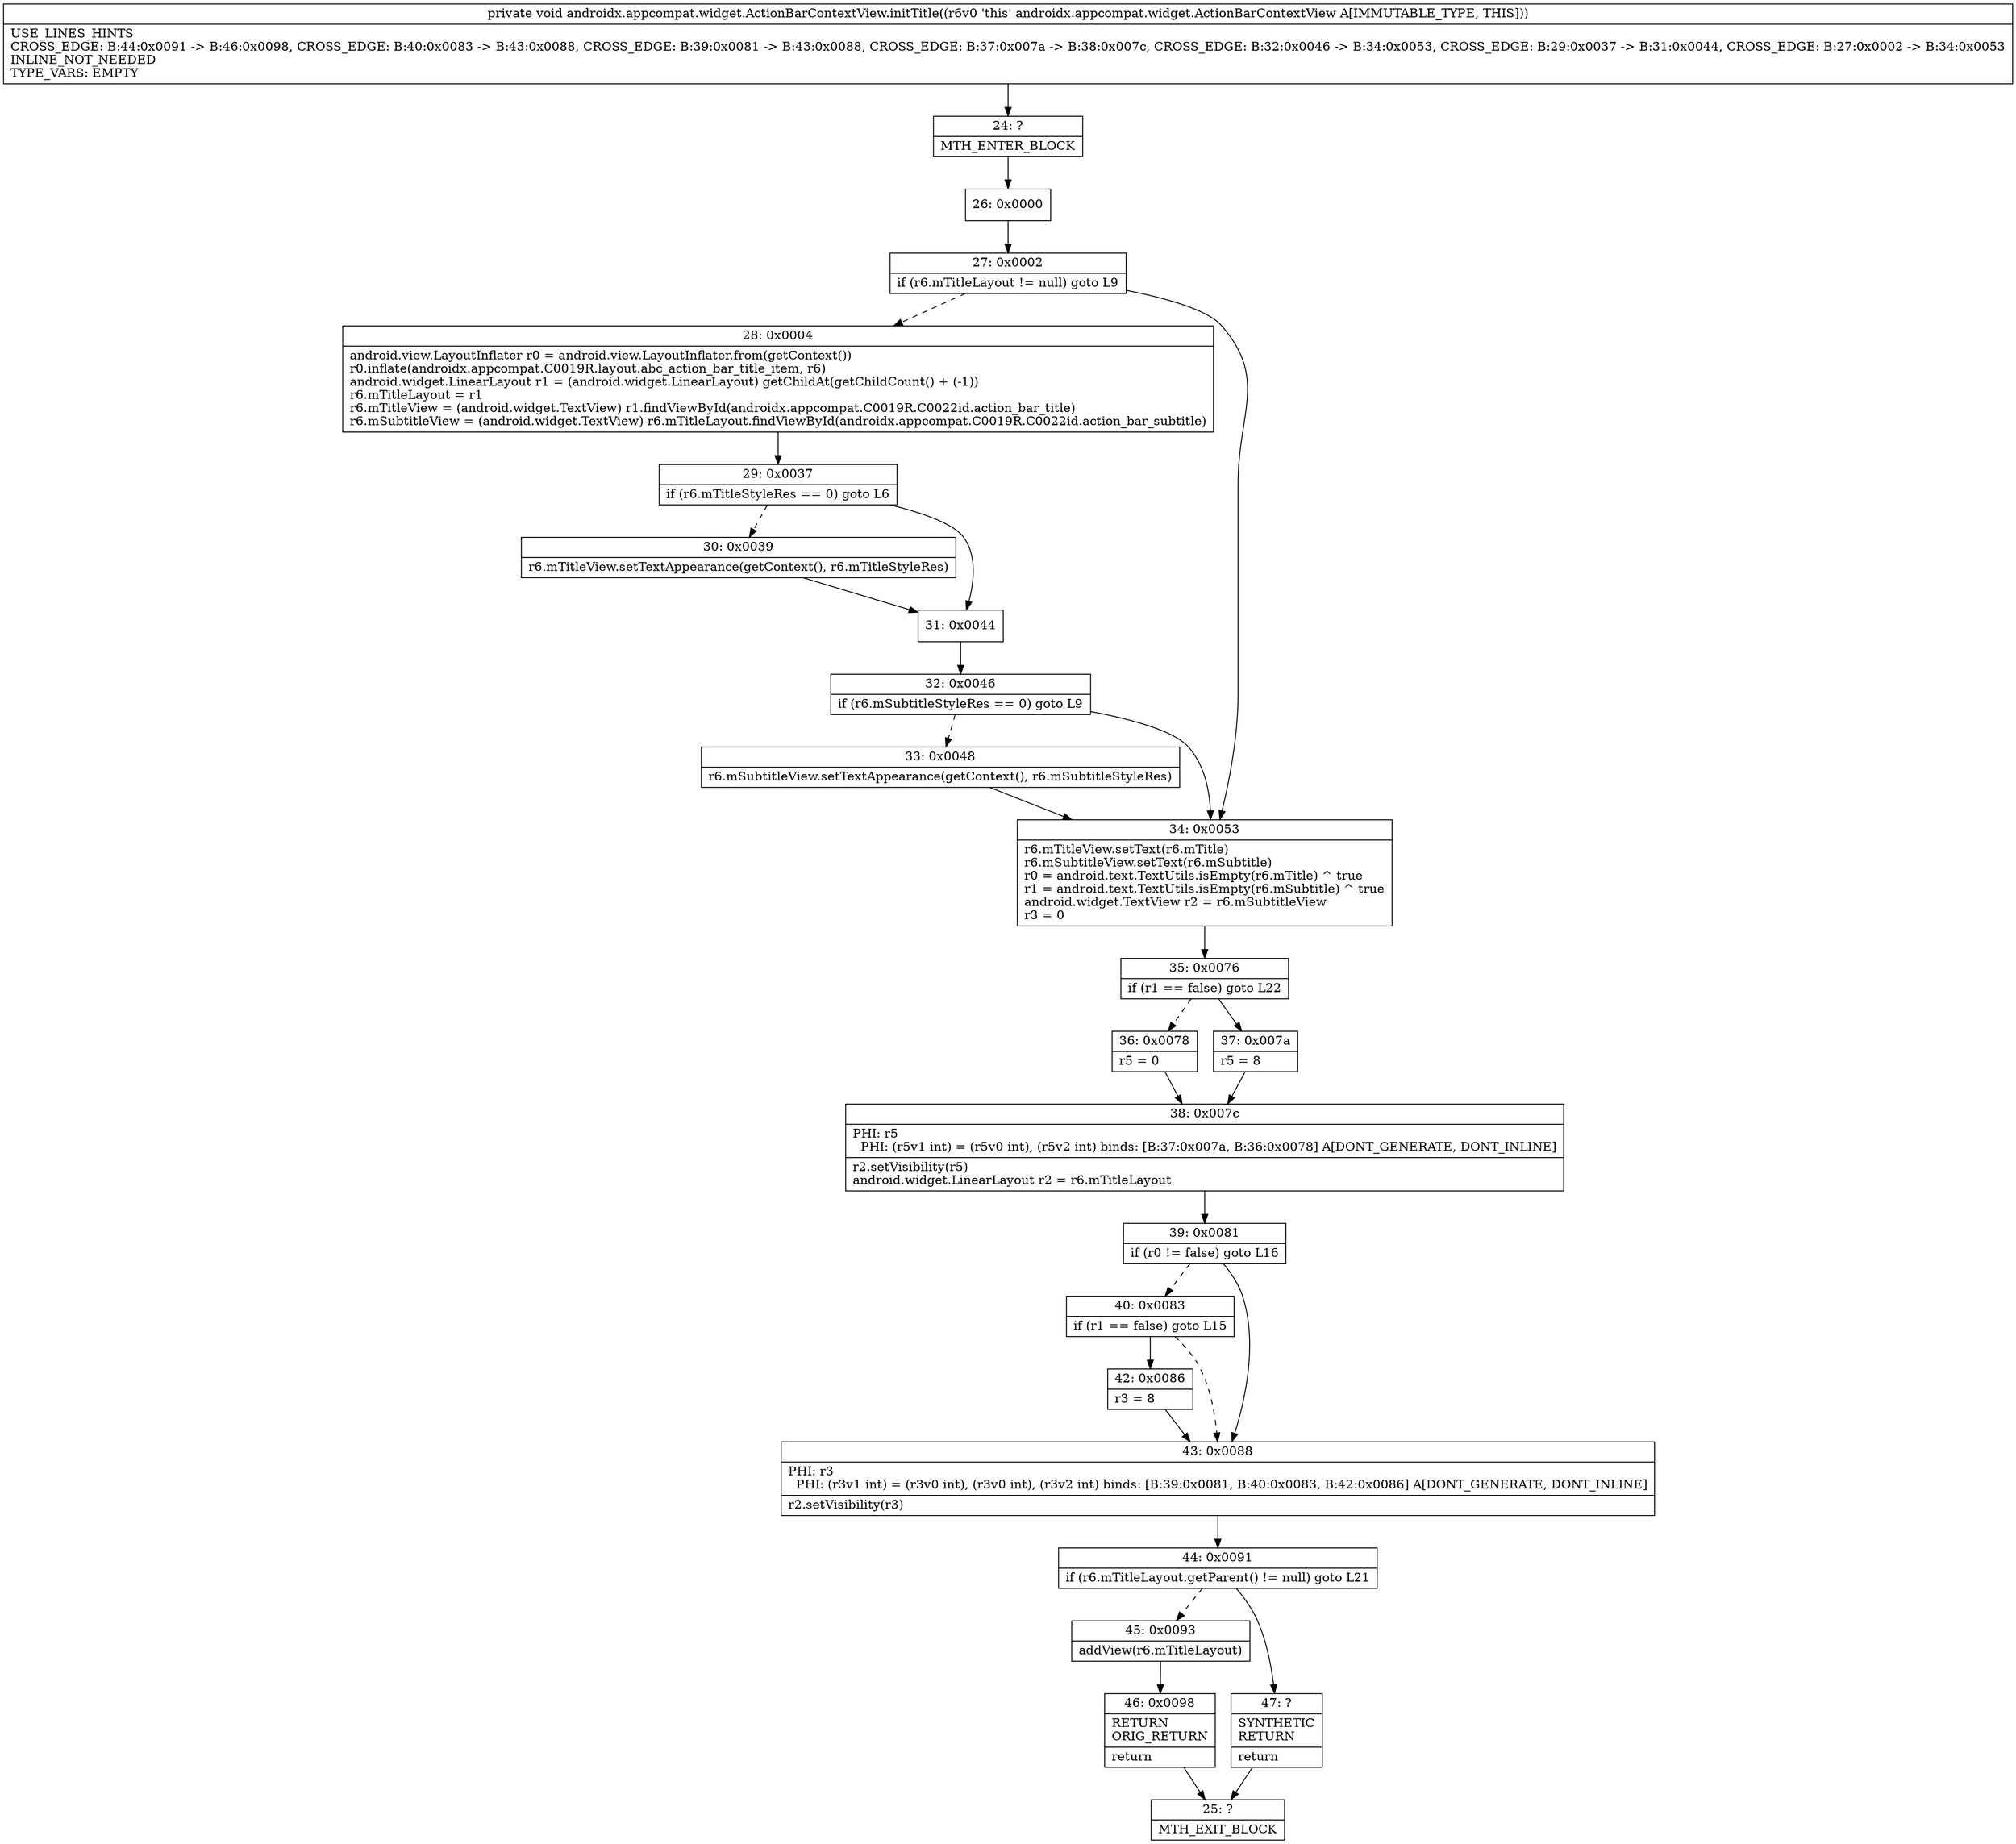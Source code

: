 digraph "CFG forandroidx.appcompat.widget.ActionBarContextView.initTitle()V" {
Node_24 [shape=record,label="{24\:\ ?|MTH_ENTER_BLOCK\l}"];
Node_26 [shape=record,label="{26\:\ 0x0000}"];
Node_27 [shape=record,label="{27\:\ 0x0002|if (r6.mTitleLayout != null) goto L9\l}"];
Node_28 [shape=record,label="{28\:\ 0x0004|android.view.LayoutInflater r0 = android.view.LayoutInflater.from(getContext())\lr0.inflate(androidx.appcompat.C0019R.layout.abc_action_bar_title_item, r6)\landroid.widget.LinearLayout r1 = (android.widget.LinearLayout) getChildAt(getChildCount() + (\-1))\lr6.mTitleLayout = r1\lr6.mTitleView = (android.widget.TextView) r1.findViewById(androidx.appcompat.C0019R.C0022id.action_bar_title)\lr6.mSubtitleView = (android.widget.TextView) r6.mTitleLayout.findViewById(androidx.appcompat.C0019R.C0022id.action_bar_subtitle)\l}"];
Node_29 [shape=record,label="{29\:\ 0x0037|if (r6.mTitleStyleRes == 0) goto L6\l}"];
Node_30 [shape=record,label="{30\:\ 0x0039|r6.mTitleView.setTextAppearance(getContext(), r6.mTitleStyleRes)\l}"];
Node_31 [shape=record,label="{31\:\ 0x0044}"];
Node_32 [shape=record,label="{32\:\ 0x0046|if (r6.mSubtitleStyleRes == 0) goto L9\l}"];
Node_33 [shape=record,label="{33\:\ 0x0048|r6.mSubtitleView.setTextAppearance(getContext(), r6.mSubtitleStyleRes)\l}"];
Node_34 [shape=record,label="{34\:\ 0x0053|r6.mTitleView.setText(r6.mTitle)\lr6.mSubtitleView.setText(r6.mSubtitle)\lr0 = android.text.TextUtils.isEmpty(r6.mTitle) ^ true\lr1 = android.text.TextUtils.isEmpty(r6.mSubtitle) ^ true\landroid.widget.TextView r2 = r6.mSubtitleView\lr3 = 0\l}"];
Node_35 [shape=record,label="{35\:\ 0x0076|if (r1 == false) goto L22\l}"];
Node_36 [shape=record,label="{36\:\ 0x0078|r5 = 0\l}"];
Node_38 [shape=record,label="{38\:\ 0x007c|PHI: r5 \l  PHI: (r5v1 int) = (r5v0 int), (r5v2 int) binds: [B:37:0x007a, B:36:0x0078] A[DONT_GENERATE, DONT_INLINE]\l|r2.setVisibility(r5)\landroid.widget.LinearLayout r2 = r6.mTitleLayout\l}"];
Node_39 [shape=record,label="{39\:\ 0x0081|if (r0 != false) goto L16\l}"];
Node_40 [shape=record,label="{40\:\ 0x0083|if (r1 == false) goto L15\l}"];
Node_42 [shape=record,label="{42\:\ 0x0086|r3 = 8\l}"];
Node_43 [shape=record,label="{43\:\ 0x0088|PHI: r3 \l  PHI: (r3v1 int) = (r3v0 int), (r3v0 int), (r3v2 int) binds: [B:39:0x0081, B:40:0x0083, B:42:0x0086] A[DONT_GENERATE, DONT_INLINE]\l|r2.setVisibility(r3)\l}"];
Node_44 [shape=record,label="{44\:\ 0x0091|if (r6.mTitleLayout.getParent() != null) goto L21\l}"];
Node_45 [shape=record,label="{45\:\ 0x0093|addView(r6.mTitleLayout)\l}"];
Node_46 [shape=record,label="{46\:\ 0x0098|RETURN\lORIG_RETURN\l|return\l}"];
Node_25 [shape=record,label="{25\:\ ?|MTH_EXIT_BLOCK\l}"];
Node_47 [shape=record,label="{47\:\ ?|SYNTHETIC\lRETURN\l|return\l}"];
Node_37 [shape=record,label="{37\:\ 0x007a|r5 = 8\l}"];
MethodNode[shape=record,label="{private void androidx.appcompat.widget.ActionBarContextView.initTitle((r6v0 'this' androidx.appcompat.widget.ActionBarContextView A[IMMUTABLE_TYPE, THIS]))  | USE_LINES_HINTS\lCROSS_EDGE: B:44:0x0091 \-\> B:46:0x0098, CROSS_EDGE: B:40:0x0083 \-\> B:43:0x0088, CROSS_EDGE: B:39:0x0081 \-\> B:43:0x0088, CROSS_EDGE: B:37:0x007a \-\> B:38:0x007c, CROSS_EDGE: B:32:0x0046 \-\> B:34:0x0053, CROSS_EDGE: B:29:0x0037 \-\> B:31:0x0044, CROSS_EDGE: B:27:0x0002 \-\> B:34:0x0053\lINLINE_NOT_NEEDED\lTYPE_VARS: EMPTY\l}"];
MethodNode -> Node_24;Node_24 -> Node_26;
Node_26 -> Node_27;
Node_27 -> Node_28[style=dashed];
Node_27 -> Node_34;
Node_28 -> Node_29;
Node_29 -> Node_30[style=dashed];
Node_29 -> Node_31;
Node_30 -> Node_31;
Node_31 -> Node_32;
Node_32 -> Node_33[style=dashed];
Node_32 -> Node_34;
Node_33 -> Node_34;
Node_34 -> Node_35;
Node_35 -> Node_36[style=dashed];
Node_35 -> Node_37;
Node_36 -> Node_38;
Node_38 -> Node_39;
Node_39 -> Node_40[style=dashed];
Node_39 -> Node_43;
Node_40 -> Node_42;
Node_40 -> Node_43[style=dashed];
Node_42 -> Node_43;
Node_43 -> Node_44;
Node_44 -> Node_45[style=dashed];
Node_44 -> Node_47;
Node_45 -> Node_46;
Node_46 -> Node_25;
Node_47 -> Node_25;
Node_37 -> Node_38;
}

